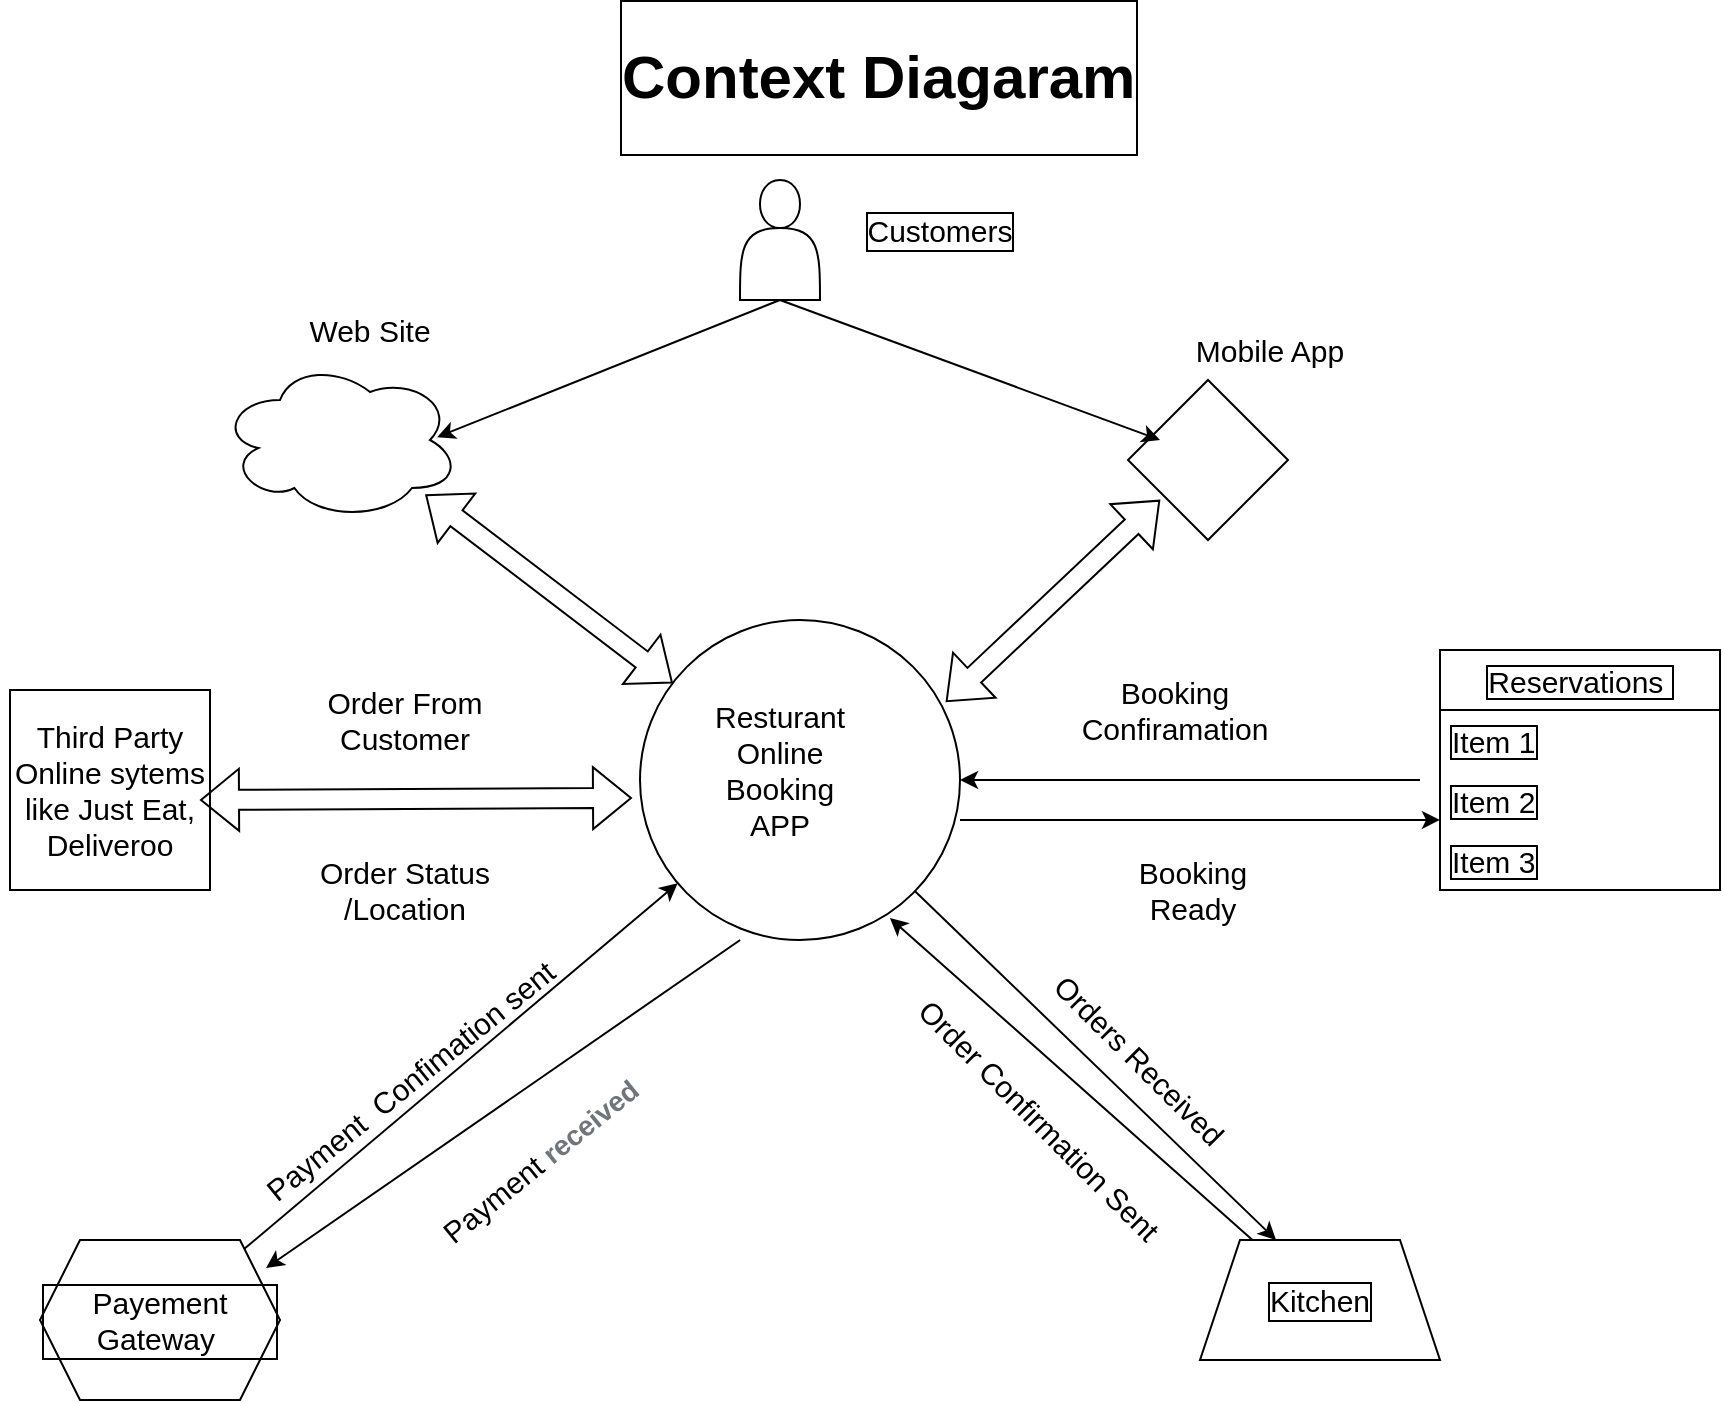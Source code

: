 <mxfile version="20.0.1" type="device" pages="3"><diagram id="YlMjKfBBlhmPN_5ogmIB" name="Context "><mxGraphModel dx="2249" dy="794" grid="1" gridSize="10" guides="1" tooltips="1" connect="1" arrows="1" fold="1" page="1" pageScale="1" pageWidth="827" pageHeight="1169" math="0" shadow="0"><root><mxCell id="0"/><mxCell id="1" parent="0"/><mxCell id="7KXoKMNyO5Kvcr6eiSen-3" value="" style="shape=actor;whiteSpace=wrap;html=1;fontSize=15;" vertex="1" parent="1"><mxGeometry x="180" y="100" width="40" height="60" as="geometry"/></mxCell><mxCell id="7KXoKMNyO5Kvcr6eiSen-5" value="Customers&lt;br&gt;" style="text;html=1;strokeColor=none;fillColor=none;align=center;verticalAlign=middle;whiteSpace=wrap;rounded=0;fontSize=15;labelBorderColor=default;" vertex="1" parent="1"><mxGeometry x="250" y="110" width="60" height="30" as="geometry"/></mxCell><mxCell id="7KXoKMNyO5Kvcr6eiSen-6" value="Text" style="text;html=1;strokeColor=none;fillColor=none;align=center;verticalAlign=middle;whiteSpace=wrap;rounded=0;fontSize=15;" vertex="1" parent="1"><mxGeometry x="440" y="640" width="60" height="30" as="geometry"/></mxCell><mxCell id="7KXoKMNyO5Kvcr6eiSen-7" value="" style="endArrow=classic;html=1;rounded=0;fontSize=15;verticalAlign=bottom;" edge="1" parent="1"><mxGeometry width="50" height="50" relative="1" as="geometry"><mxPoint x="200" y="160" as="sourcePoint"/><mxPoint x="28.571" y="228.571" as="targetPoint"/></mxGeometry></mxCell><mxCell id="7KXoKMNyO5Kvcr6eiSen-10" value="" style="ellipse;whiteSpace=wrap;html=1;aspect=fixed;labelBorderColor=default;fontSize=15;" vertex="1" parent="1"><mxGeometry x="130" y="320" width="160" height="160" as="geometry"/></mxCell><mxCell id="7KXoKMNyO5Kvcr6eiSen-11" value="Resturant Online Booking APP" style="text;html=1;strokeColor=none;fillColor=none;align=center;verticalAlign=middle;whiteSpace=wrap;rounded=0;fontSize=15;" vertex="1" parent="1"><mxGeometry x="170" y="380" width="60" height="30" as="geometry"/></mxCell><mxCell id="7KXoKMNyO5Kvcr6eiSen-12" value="Payment&amp;nbsp;&lt;b style=&quot;color: rgb(112, 117, 122); font-family: arial, sans-serif; font-size: 14px; text-align: left; background-color: rgb(255, 255, 255);&quot;&gt;received&lt;br&gt;&lt;/b&gt;" style="text;html=1;strokeColor=none;fillColor=none;align=center;verticalAlign=middle;whiteSpace=wrap;rounded=0;fontSize=15;rotation=321;" vertex="1" parent="1"><mxGeometry x="-20" y="570" width="200" height="40" as="geometry"/></mxCell><mxCell id="7KXoKMNyO5Kvcr6eiSen-13" value="Text" style="text;html=1;strokeColor=none;fillColor=none;align=center;verticalAlign=middle;whiteSpace=wrap;rounded=0;fontSize=15;" vertex="1" parent="1"><mxGeometry x="-150" y="640" width="60" height="30" as="geometry"/></mxCell><mxCell id="7KXoKMNyO5Kvcr6eiSen-14" value="Web Site" style="text;html=1;strokeColor=none;fillColor=none;align=center;verticalAlign=middle;whiteSpace=wrap;rounded=0;fontSize=15;" vertex="1" parent="1"><mxGeometry x="-50" y="160" width="90" height="30" as="geometry"/></mxCell><mxCell id="7KXoKMNyO5Kvcr6eiSen-16" value="" style="rhombus;whiteSpace=wrap;html=1;labelBorderColor=default;fontSize=15;" vertex="1" parent="1"><mxGeometry x="374" y="200" width="80" height="80" as="geometry"/></mxCell><mxCell id="7KXoKMNyO5Kvcr6eiSen-17" value="Mobile App" style="text;html=1;strokeColor=none;fillColor=none;align=center;verticalAlign=middle;whiteSpace=wrap;rounded=0;fontSize=15;" vertex="1" parent="1"><mxGeometry x="400" y="170" width="90" height="30" as="geometry"/></mxCell><mxCell id="7KXoKMNyO5Kvcr6eiSen-18" value="" style="endArrow=classic;html=1;rounded=0;fontSize=15;verticalAlign=bottom;" edge="1" parent="1"><mxGeometry width="50" height="50" relative="1" as="geometry"><mxPoint x="200" y="160" as="sourcePoint"/><mxPoint x="390" y="230" as="targetPoint"/></mxGeometry></mxCell><mxCell id="7KXoKMNyO5Kvcr6eiSen-20" value="" style="shape=flexArrow;endArrow=classic;startArrow=classic;html=1;rounded=0;fontSize=15;exitX=0.956;exitY=0.256;exitDx=0;exitDy=0;exitPerimeter=0;" edge="1" parent="1" source="7KXoKMNyO5Kvcr6eiSen-10"><mxGeometry width="100" height="100" relative="1" as="geometry"><mxPoint x="290" y="360" as="sourcePoint"/><mxPoint x="390" y="260" as="targetPoint"/></mxGeometry></mxCell><mxCell id="7KXoKMNyO5Kvcr6eiSen-21" value="" style="shape=flexArrow;endArrow=classic;startArrow=classic;html=1;rounded=0;fontSize=15;" edge="1" parent="1" source="7KXoKMNyO5Kvcr6eiSen-10"><mxGeometry width="100" height="100" relative="1" as="geometry"><mxPoint y="390" as="sourcePoint"/><mxPoint x="22.703" y="257.297" as="targetPoint"/></mxGeometry></mxCell><mxCell id="7KXoKMNyO5Kvcr6eiSen-23" value="" style="whiteSpace=wrap;html=1;aspect=fixed;labelBorderColor=default;fontSize=15;" vertex="1" parent="1"><mxGeometry x="-185" y="355" width="100" height="100" as="geometry"/></mxCell><mxCell id="7KXoKMNyO5Kvcr6eiSen-25" value="Third Party Online sytems like Just Eat, Deliveroo" style="text;html=1;strokeColor=none;fillColor=none;align=center;verticalAlign=middle;whiteSpace=wrap;rounded=0;fontSize=15;" vertex="1" parent="1"><mxGeometry x="-190" y="390" width="110" height="30" as="geometry"/></mxCell><mxCell id="7KXoKMNyO5Kvcr6eiSen-28" value="" style="shape=flexArrow;endArrow=classic;startArrow=classic;html=1;rounded=0;fontSize=15;entryX=-0.025;entryY=0.556;entryDx=0;entryDy=0;entryPerimeter=0;" edge="1" parent="1" target="7KXoKMNyO5Kvcr6eiSen-10"><mxGeometry width="100" height="100" relative="1" as="geometry"><mxPoint x="-90" y="410" as="sourcePoint"/><mxPoint x="10" y="310" as="targetPoint"/></mxGeometry></mxCell><mxCell id="7KXoKMNyO5Kvcr6eiSen-29" value="Order From Customer" style="text;html=1;strokeColor=none;fillColor=none;align=center;verticalAlign=middle;whiteSpace=wrap;rounded=0;fontSize=15;" vertex="1" parent="1"><mxGeometry x="-35" y="355" width="95" height="30" as="geometry"/></mxCell><mxCell id="7KXoKMNyO5Kvcr6eiSen-30" value="Order Status /Location" style="text;html=1;strokeColor=none;fillColor=none;align=center;verticalAlign=middle;whiteSpace=wrap;rounded=0;fontSize=15;" vertex="1" parent="1"><mxGeometry x="-35" y="440" width="95" height="30" as="geometry"/></mxCell><mxCell id="7KXoKMNyO5Kvcr6eiSen-32" value="Reservations " style="swimlane;fontStyle=0;childLayout=stackLayout;horizontal=1;startSize=30;horizontalStack=0;resizeParent=1;resizeParentMax=0;resizeLast=0;collapsible=1;marginBottom=0;labelBorderColor=default;fontSize=15;" vertex="1" parent="1"><mxGeometry x="530" y="335" width="140" height="120" as="geometry"/></mxCell><mxCell id="7KXoKMNyO5Kvcr6eiSen-33" value="Item 1" style="text;strokeColor=none;fillColor=none;align=left;verticalAlign=middle;spacingLeft=4;spacingRight=4;overflow=hidden;points=[[0,0.5],[1,0.5]];portConstraint=eastwest;rotatable=0;labelBorderColor=default;fontSize=15;" vertex="1" parent="7KXoKMNyO5Kvcr6eiSen-32"><mxGeometry y="30" width="140" height="30" as="geometry"/></mxCell><mxCell id="7KXoKMNyO5Kvcr6eiSen-34" value="Item 2" style="text;strokeColor=none;fillColor=none;align=left;verticalAlign=middle;spacingLeft=4;spacingRight=4;overflow=hidden;points=[[0,0.5],[1,0.5]];portConstraint=eastwest;rotatable=0;labelBorderColor=default;fontSize=15;" vertex="1" parent="7KXoKMNyO5Kvcr6eiSen-32"><mxGeometry y="60" width="140" height="30" as="geometry"/></mxCell><mxCell id="7KXoKMNyO5Kvcr6eiSen-35" value="Item 3" style="text;strokeColor=none;fillColor=none;align=left;verticalAlign=middle;spacingLeft=4;spacingRight=4;overflow=hidden;points=[[0,0.5],[1,0.5]];portConstraint=eastwest;rotatable=0;labelBorderColor=default;fontSize=15;" vertex="1" parent="7KXoKMNyO5Kvcr6eiSen-32"><mxGeometry y="90" width="140" height="30" as="geometry"/></mxCell><mxCell id="7KXoKMNyO5Kvcr6eiSen-37" value="" style="endArrow=classic;html=1;rounded=0;fontSize=15;verticalAlign=bottom;entryX=0;entryY=0.833;entryDx=0;entryDy=0;entryPerimeter=0;" edge="1" parent="1" target="7KXoKMNyO5Kvcr6eiSen-34"><mxGeometry width="50" height="50" relative="1" as="geometry"><mxPoint x="290" y="420" as="sourcePoint"/><mxPoint x="520" y="510" as="targetPoint"/></mxGeometry></mxCell><mxCell id="7KXoKMNyO5Kvcr6eiSen-38" value="" style="endArrow=classic;html=1;rounded=0;fontSize=15;verticalAlign=bottom;entryX=1;entryY=0.5;entryDx=0;entryDy=0;" edge="1" parent="1" target="7KXoKMNyO5Kvcr6eiSen-10"><mxGeometry width="50" height="50" relative="1" as="geometry"><mxPoint x="520" y="400" as="sourcePoint"/><mxPoint x="540" y="429.99" as="targetPoint"/></mxGeometry></mxCell><mxCell id="7KXoKMNyO5Kvcr6eiSen-39" value="Booking Confiramation" style="text;html=1;strokeColor=none;fillColor=none;align=center;verticalAlign=middle;whiteSpace=wrap;rounded=0;fontSize=15;" vertex="1" parent="1"><mxGeometry x="350" y="350" width="95" height="30" as="geometry"/></mxCell><mxCell id="7KXoKMNyO5Kvcr6eiSen-40" value="Booking Ready" style="text;html=1;strokeColor=none;fillColor=none;align=center;verticalAlign=middle;whiteSpace=wrap;rounded=0;fontSize=15;" vertex="1" parent="1"><mxGeometry x="359" y="440" width="95" height="30" as="geometry"/></mxCell><mxCell id="7KXoKMNyO5Kvcr6eiSen-43" value="Payement Gateway&amp;nbsp;&lt;br&gt;" style="shape=hexagon;perimeter=hexagonPerimeter2;whiteSpace=wrap;html=1;fixedSize=1;labelBorderColor=default;fontSize=15;" vertex="1" parent="1"><mxGeometry x="-170" y="630" width="120" height="80" as="geometry"/></mxCell><mxCell id="7KXoKMNyO5Kvcr6eiSen-44" value="" style="endArrow=classic;html=1;rounded=0;fontSize=15;verticalAlign=bottom;" edge="1" parent="1" source="7KXoKMNyO5Kvcr6eiSen-43" target="7KXoKMNyO5Kvcr6eiSen-10"><mxGeometry width="50" height="50" relative="1" as="geometry"><mxPoint x="-50" y="590.01" as="sourcePoint"/><mxPoint x="190" y="590" as="targetPoint"/></mxGeometry></mxCell><mxCell id="7KXoKMNyO5Kvcr6eiSen-45" value="" style="endArrow=classic;html=1;rounded=0;fontSize=15;verticalAlign=bottom;entryX=0.942;entryY=0.175;entryDx=0;entryDy=0;entryPerimeter=0;exitX=0.313;exitY=1;exitDx=0;exitDy=0;exitPerimeter=0;" edge="1" parent="1" source="7KXoKMNyO5Kvcr6eiSen-10" target="7KXoKMNyO5Kvcr6eiSen-43"><mxGeometry width="50" height="50" relative="1" as="geometry"><mxPoint x="200" y="510" as="sourcePoint"/><mxPoint x="158.857" y="461.59" as="targetPoint"/></mxGeometry></mxCell><mxCell id="7KXoKMNyO5Kvcr6eiSen-46" value="Payment&amp;nbsp; Confimation sent&lt;br&gt;" style="text;html=1;strokeColor=none;fillColor=none;align=center;verticalAlign=middle;whiteSpace=wrap;rounded=0;fontSize=15;rotation=321;" vertex="1" parent="1"><mxGeometry x="-85" y="530" width="200" height="40" as="geometry"/></mxCell><mxCell id="7KXoKMNyO5Kvcr6eiSen-48" value="Kitchen" style="shape=trapezoid;perimeter=trapezoidPerimeter;whiteSpace=wrap;html=1;fixedSize=1;labelBorderColor=default;fontSize=15;" vertex="1" parent="1"><mxGeometry x="410" y="630" width="120" height="60" as="geometry"/></mxCell><mxCell id="7KXoKMNyO5Kvcr6eiSen-49" value="" style="endArrow=classic;html=1;rounded=0;fontSize=15;verticalAlign=bottom;entryX=0.317;entryY=0;entryDx=0;entryDy=0;entryPerimeter=0;" edge="1" parent="1" source="7KXoKMNyO5Kvcr6eiSen-10" target="7KXoKMNyO5Kvcr6eiSen-48"><mxGeometry width="50" height="50" relative="1" as="geometry"><mxPoint x="477.04" y="540" as="sourcePoint"/><mxPoint x="240.0" y="704" as="targetPoint"/></mxGeometry></mxCell><mxCell id="7KXoKMNyO5Kvcr6eiSen-50" value="" style="endArrow=classic;html=1;rounded=0;fontSize=15;verticalAlign=bottom;entryX=0.781;entryY=0.931;entryDx=0;entryDy=0;entryPerimeter=0;" edge="1" parent="1" source="7KXoKMNyO5Kvcr6eiSen-48" target="7KXoKMNyO5Kvcr6eiSen-10"><mxGeometry width="50" height="50" relative="1" as="geometry"><mxPoint x="230" y="740" as="sourcePoint"/><mxPoint x="458.04" y="640" as="targetPoint"/></mxGeometry></mxCell><mxCell id="7KXoKMNyO5Kvcr6eiSen-51" value="Order Confirmation Sent" style="text;html=1;strokeColor=none;fillColor=none;align=center;verticalAlign=middle;whiteSpace=wrap;rounded=0;fontSize=15;rotation=45;" vertex="1" parent="1"><mxGeometry x="230" y="550" width="200" height="40" as="geometry"/></mxCell><mxCell id="7KXoKMNyO5Kvcr6eiSen-52" value="Orders Received" style="text;html=1;strokeColor=none;fillColor=none;align=center;verticalAlign=middle;whiteSpace=wrap;rounded=0;fontSize=15;rotation=45;" vertex="1" parent="1"><mxGeometry x="280" y="520" width="200" height="40" as="geometry"/></mxCell><mxCell id="oboOJfjYXrN1pr8ad-Pk-1" value="" style="ellipse;shape=cloud;whiteSpace=wrap;html=1;labelBorderColor=default;fontSize=15;" vertex="1" parent="1"><mxGeometry x="-80" y="190" width="120" height="80" as="geometry"/></mxCell><mxCell id="NGADF7rZV7nNFnTbVxNh-2" value="&lt;h1&gt;Context Diagaram&lt;/h1&gt;" style="text;html=1;strokeColor=none;fillColor=none;spacing=5;spacingTop=-20;whiteSpace=wrap;overflow=hidden;rounded=0;labelBorderColor=default;fontSize=15;" vertex="1" parent="1"><mxGeometry x="115" y="20" width="275" height="120" as="geometry"/></mxCell></root></mxGraphModel></diagram><diagram name="Container" id="PLFBpxdCznL-NS-eqZoc"><mxGraphModel dx="1422" dy="794" grid="1" gridSize="10" guides="1" tooltips="1" connect="1" arrows="1" fold="1" page="1" pageScale="1" pageWidth="827" pageHeight="1169" math="0" shadow="0"><root><mxCell id="sSu7y8UJU5bE0LQqEQhe-0"/><mxCell id="sSu7y8UJU5bE0LQqEQhe-1" parent="sSu7y8UJU5bE0LQqEQhe-0"/><mxCell id="U3oxomAKzys1KvAFtd7U-0" value="Actor" style="shape=umlActor;verticalLabelPosition=bottom;verticalAlign=top;html=1;outlineConnect=0;labelBorderColor=default;fontSize=15;" vertex="1" parent="sSu7y8UJU5bE0LQqEQhe-1"><mxGeometry x="340" y="110" width="30" height="60" as="geometry"/></mxCell><mxCell id="_EkW7CsRwHS82VgnAcSv-0" value="" style="endArrow=none;dashed=1;html=1;rounded=0;fontSize=15;" edge="1" parent="sSu7y8UJU5bE0LQqEQhe-1"><mxGeometry width="50" height="50" relative="1" as="geometry"><mxPoint x="40" y="800" as="sourcePoint"/><mxPoint x="40" y="280" as="targetPoint"/></mxGeometry></mxCell><mxCell id="_EkW7CsRwHS82VgnAcSv-1" value="" style="endArrow=none;dashed=1;html=1;rounded=0;fontSize=15;" edge="1" parent="sSu7y8UJU5bE0LQqEQhe-1"><mxGeometry width="50" height="50" relative="1" as="geometry"><mxPoint x="560" y="800" as="sourcePoint"/><mxPoint x="560" y="280" as="targetPoint"/></mxGeometry></mxCell><mxCell id="_EkW7CsRwHS82VgnAcSv-2" value="" style="endArrow=none;dashed=1;html=1;rounded=0;fontSize=15;" edge="1" parent="sSu7y8UJU5bE0LQqEQhe-1"><mxGeometry width="50" height="50" relative="1" as="geometry"><mxPoint x="560" y="280" as="sourcePoint"/><mxPoint x="40" y="280" as="targetPoint"/></mxGeometry></mxCell><mxCell id="_EkW7CsRwHS82VgnAcSv-3" value="" style="endArrow=none;dashed=1;html=1;rounded=0;fontSize=15;" edge="1" parent="sSu7y8UJU5bE0LQqEQhe-1"><mxGeometry width="50" height="50" relative="1" as="geometry"><mxPoint x="560" y="800" as="sourcePoint"/><mxPoint x="40" y="800" as="targetPoint"/></mxGeometry></mxCell><mxCell id="_EkW7CsRwHS82VgnAcSv-4" value="Web App&lt;br style=&quot;font-size: 10px;&quot;&gt;&lt;font size=&quot;1&quot;&gt;Container: JS, Angular&lt;/font&gt;" style="rounded=1;whiteSpace=wrap;html=1;labelBorderColor=default;fontSize=15;fillColor=#dae8fc;strokeColor=#6c8ebf;" vertex="1" parent="sSu7y8UJU5bE0LQqEQhe-1"><mxGeometry x="230" y="330" width="120" height="60" as="geometry"/></mxCell><mxCell id="_EkW7CsRwHS82VgnAcSv-5" value="" style="rounded=1;whiteSpace=wrap;html=1;labelBorderColor=default;fontSize=15;fillColor=#dae8fc;strokeColor=#6c8ebf;" vertex="1" parent="sSu7y8UJU5bE0LQqEQhe-1"><mxGeometry x="400" y="330" width="120" height="60" as="geometry"/></mxCell><mxCell id="_EkW7CsRwHS82VgnAcSv-6" value="&lt;b&gt;Mobile App&lt;/b&gt;&lt;br&gt;&lt;b&gt;Container :xamarin&lt;/b&gt;" style="text;html=1;strokeColor=none;fillColor=none;align=center;verticalAlign=middle;whiteSpace=wrap;rounded=0;labelBorderColor=default;fontSize=10;" vertex="1" parent="sSu7y8UJU5bE0LQqEQhe-1"><mxGeometry x="400" y="345" width="110" height="30" as="geometry"/></mxCell><mxCell id="_EkW7CsRwHS82VgnAcSv-7" value="&lt;b&gt;Web Application&lt;/b&gt;&lt;br&gt;&lt;span style=&quot;background-color: rgb(153, 255, 153);&quot;&gt;Container : Python,&lt;/span&gt;" style="whiteSpace=wrap;html=1;aspect=fixed;labelBorderColor=default;fontSize=10;" vertex="1" parent="sSu7y8UJU5bE0LQqEQhe-1"><mxGeometry x="50" y="330" width="120" height="120" as="geometry"/></mxCell><mxCell id="IKryO4dUm6rF6CxSlFcG-0" value="" style="endArrow=classic;html=1;rounded=0;fontSize=15;verticalAlign=bottom;entryX=0;entryY=0.417;entryDx=0;entryDy=0;entryPerimeter=0;" edge="1" parent="sSu7y8UJU5bE0LQqEQhe-1" target="_EkW7CsRwHS82VgnAcSv-4"><mxGeometry width="50" height="50" relative="1" as="geometry"><mxPoint x="170" y="355" as="sourcePoint"/><mxPoint x="360" y="425" as="targetPoint"/></mxGeometry></mxCell><mxCell id="IKryO4dUm6rF6CxSlFcG-1" value="&lt;b&gt;API APPLICATION&lt;/b&gt;&lt;br&gt;Provides&amp;nbsp;" style="whiteSpace=wrap;html=1;aspect=fixed;labelBackgroundColor=none;labelBorderColor=none;fontSize=10;fillColor=#fff2cc;strokeColor=#d6b656;" vertex="1" parent="sSu7y8UJU5bE0LQqEQhe-1"><mxGeometry x="397" y="550" width="116" height="116" as="geometry"/></mxCell><mxCell id="IKryO4dUm6rF6CxSlFcG-2" value="&lt;b&gt;&lt;font style=&quot;font-size: 14px;&quot;&gt;Database&amp;nbsp;&amp;nbsp;&lt;/font&gt;&lt;/b&gt;&lt;br&gt;Store order information, customer data." style="shape=datastore;whiteSpace=wrap;html=1;labelBackgroundColor=none;labelBorderColor=none;fontSize=10;fillColor=#e1d5e7;strokeColor=#9673a6;" vertex="1" parent="sSu7y8UJU5bE0LQqEQhe-1"><mxGeometry x="50" y="560" width="220" height="120" as="geometry"/></mxCell><mxCell id="kJN6HS-4F_He_pKO4MQI-0" value="" style="endArrow=classic;html=1;rounded=0;fontSize=15;verticalAlign=bottom;" edge="1" parent="sSu7y8UJU5bE0LQqEQhe-1"><mxGeometry width="50" height="50" relative="1" as="geometry"><mxPoint x="360" y="200" as="sourcePoint"/><mxPoint x="269.998" y="332.806" as="targetPoint"/></mxGeometry></mxCell><mxCell id="kJN6HS-4F_He_pKO4MQI-1" value="" style="endArrow=classic;html=1;rounded=0;fontSize=15;verticalAlign=bottom;entryX=0.408;entryY=-0.05;entryDx=0;entryDy=0;entryPerimeter=0;" edge="1" parent="sSu7y8UJU5bE0LQqEQhe-1" target="_EkW7CsRwHS82VgnAcSv-5"><mxGeometry width="50" height="50" relative="1" as="geometry"><mxPoint x="360" y="200" as="sourcePoint"/><mxPoint x="279.998" y="342.806" as="targetPoint"/></mxGeometry></mxCell><mxCell id="kJN6HS-4F_He_pKO4MQI-2" value="" style="endArrow=classic;html=1;rounded=0;fontSize=15;verticalAlign=bottom;" edge="1" parent="sSu7y8UJU5bE0LQqEQhe-1"><mxGeometry width="50" height="50" relative="1" as="geometry"><mxPoint x="330" y="400" as="sourcePoint"/><mxPoint x="410" y="550" as="targetPoint"/></mxGeometry></mxCell><mxCell id="kJN6HS-4F_He_pKO4MQI-3" value="" style="endArrow=classic;html=1;rounded=0;fontSize=15;verticalAlign=bottom;exitX=0.45;exitY=1.033;exitDx=0;exitDy=0;exitPerimeter=0;" edge="1" parent="sSu7y8UJU5bE0LQqEQhe-1" source="_EkW7CsRwHS82VgnAcSv-5"><mxGeometry width="50" height="50" relative="1" as="geometry"><mxPoint x="300" y="400" as="sourcePoint"/><mxPoint x="430" y="540" as="targetPoint"/></mxGeometry></mxCell><mxCell id="kJN6HS-4F_He_pKO4MQI-4" value="Makes Calls to API" style="text;html=1;align=center;verticalAlign=middle;resizable=0;points=[];autosize=1;strokeColor=none;fillColor=none;fontSize=14;" vertex="1" parent="sSu7y8UJU5bE0LQqEQhe-1"><mxGeometry x="245" y="450" width="130" height="20" as="geometry"/></mxCell><mxCell id="kJN6HS-4F_He_pKO4MQI-5" value="Makes Calls to API" style="text;html=1;align=center;verticalAlign=middle;resizable=0;points=[];autosize=1;strokeColor=none;fillColor=none;fontSize=14;" vertex="1" parent="sSu7y8UJU5bE0LQqEQhe-1"><mxGeometry x="380" y="450" width="130" height="20" as="geometry"/></mxCell><mxCell id="kJN6HS-4F_He_pKO4MQI-7" value="" style="endArrow=classic;html=1;rounded=0;fontSize=15;verticalAlign=bottom;entryX=1.009;entryY=0.392;entryDx=0;entryDy=0;entryPerimeter=0;exitX=0;exitY=0.5;exitDx=0;exitDy=0;" edge="1" parent="sSu7y8UJU5bE0LQqEQhe-1" source="IKryO4dUm6rF6CxSlFcG-1" target="IKryO4dUm6rF6CxSlFcG-2"><mxGeometry width="50" height="50" relative="1" as="geometry"><mxPoint x="330" y="600" as="sourcePoint"/><mxPoint x="320" y="690" as="targetPoint"/></mxGeometry></mxCell><mxCell id="kJN6HS-4F_He_pKO4MQI-8" value="Reads From and to&amp;nbsp;&lt;br&gt;Database" style="text;html=1;align=center;verticalAlign=middle;resizable=0;points=[];autosize=1;strokeColor=none;fillColor=none;fontSize=14;" vertex="1" parent="sSu7y8UJU5bE0LQqEQhe-1"><mxGeometry x="265" y="575" width="140" height="40" as="geometry"/></mxCell><mxCell id="PIhDuo62h5EQO6ArYP7x-0" value="&lt;h1&gt;Container Diagaram&lt;/h1&gt;" style="text;html=1;strokeColor=none;fillColor=none;spacing=5;spacingTop=-20;whiteSpace=wrap;overflow=hidden;rounded=0;labelBorderColor=default;fontSize=15;" vertex="1" parent="sSu7y8UJU5bE0LQqEQhe-1"><mxGeometry x="245" y="30" width="355" height="120" as="geometry"/></mxCell></root></mxGraphModel></diagram><diagram name="Component" id="puZhyCZgmxZfq81Ekoik"><mxGraphModel dx="1896" dy="1059" grid="1" gridSize="10" guides="1" tooltips="1" connect="1" arrows="1" fold="1" page="1" pageScale="1" pageWidth="2339" pageHeight="3300" math="0" shadow="0"><root><mxCell id="M1bSSvsTpvFu2LJH8-MC-0"/><mxCell id="M1bSSvsTpvFu2LJH8-MC-1" parent="M1bSSvsTpvFu2LJH8-MC-0"/><mxCell id="qwZ7JHBfDz7bEpDR1eZ--31" value="&lt;p class=&quot;MsoNormal&quot;&gt;Restaurant Web&lt;/p&gt;&lt;p class=&quot;MsoNormal&quot;&gt;App&lt;/p&gt;" style="shape=ext;double=1;rounded=1;whiteSpace=wrap;html=1;labelBackgroundColor=none;labelBorderColor=none;fontSize=14;fillColor=#dae8fc;strokeColor=#6c8ebf;" vertex="1" parent="M1bSSvsTpvFu2LJH8-MC-1"><mxGeometry x="350" y="130" width="120" height="80" as="geometry"/></mxCell><mxCell id="qwZ7JHBfDz7bEpDR1eZ--32" value="&lt;p class=&quot;MsoNormal&quot;&gt;Mobile App&lt;/p&gt;" style="shape=ext;double=1;rounded=1;whiteSpace=wrap;html=1;labelBackgroundColor=none;labelBorderColor=none;fontSize=14;fillColor=#dae8fc;strokeColor=#6c8ebf;" vertex="1" parent="M1bSSvsTpvFu2LJH8-MC-1"><mxGeometry x="690" y="130" width="120" height="80" as="geometry"/></mxCell><mxCell id="qwZ7JHBfDz7bEpDR1eZ--33" value="&lt;p class=&quot;MsoNormal&quot;&gt;Third Party :&lt;/p&gt;&lt;p class=&quot;MsoNormal&quot;&gt;JustEat&lt;/p&gt;&lt;p class=&quot;MsoNormal&quot;&gt;Deliveroo&lt;/p&gt;" style="shape=ext;double=1;rounded=1;whiteSpace=wrap;html=1;labelBackgroundColor=none;labelBorderColor=none;fontSize=14;fillColor=#dae8fc;strokeColor=#6c8ebf;" vertex="1" parent="M1bSSvsTpvFu2LJH8-MC-1"><mxGeometry x="1120" y="120" width="120" height="80" as="geometry"/></mxCell><mxCell id="qwZ7JHBfDz7bEpDR1eZ--34" value="Restaurant Booking System" style="ellipse;shape=doubleEllipse;whiteSpace=wrap;html=1;aspect=fixed;labelBackgroundColor=none;labelBorderColor=none;fontSize=14;fillColor=#fff2cc;strokeColor=#d6b656;" vertex="1" parent="M1bSSvsTpvFu2LJH8-MC-1"><mxGeometry x="690" y="510" width="260" height="260" as="geometry"/></mxCell><mxCell id="qwZ7JHBfDz7bEpDR1eZ--35" value="Signin Controller&lt;br&gt;Allows users to signin" style="rounded=0;whiteSpace=wrap;html=1;labelBackgroundColor=none;labelBorderColor=none;fontSize=14;fillColor=#f5f5f5;fontColor=#333333;strokeColor=#666666;" vertex="1" parent="M1bSSvsTpvFu2LJH8-MC-1"><mxGeometry x="410" y="350" width="120" height="60" as="geometry"/></mxCell><mxCell id="qwZ7JHBfDz7bEpDR1eZ--36" value="Reset Password&amp;nbsp; Controller&lt;br&gt;Allows users to reset password" style="rounded=0;whiteSpace=wrap;html=1;labelBackgroundColor=none;labelBorderColor=none;fontSize=14;fillColor=#f5f5f5;fontColor=#333333;strokeColor=#666666;" vertex="1" parent="M1bSSvsTpvFu2LJH8-MC-1"><mxGeometry x="690" y="340" width="170" height="60" as="geometry"/></mxCell><mxCell id="4jlFS68zs8DGqNJq8ANA-0" value="&lt;b&gt;&lt;font style=&quot;font-size: 14px;&quot;&gt;Database&amp;nbsp;&amp;nbsp;&lt;/font&gt;&lt;/b&gt;&lt;br&gt;Store order information, customer data. etc" style="shape=datastore;whiteSpace=wrap;html=1;labelBackgroundColor=none;labelBorderColor=none;fontSize=10;fillColor=#e1d5e7;strokeColor=#9673a6;" vertex="1" parent="M1bSSvsTpvFu2LJH8-MC-1"><mxGeometry x="330" y="830" width="220" height="120" as="geometry"/></mxCell><mxCell id="4jlFS68zs8DGqNJq8ANA-1" value="Payment System" style="shape=loopLimit;whiteSpace=wrap;html=1;labelBackgroundColor=none;labelBorderColor=none;fontSize=14;fillColor=#d5e8d4;strokeColor=#82b366;" vertex="1" parent="M1bSSvsTpvFu2LJH8-MC-1"><mxGeometry x="1020" y="860" width="100" height="80" as="geometry"/></mxCell><mxCell id="dPwcREc9La5faMwuReja-1" value="" style="endArrow=classic;html=1;rounded=0;fontSize=14;exitX=0.883;exitY=1.067;exitDx=0;exitDy=0;exitPerimeter=0;" edge="1" parent="M1bSSvsTpvFu2LJH8-MC-1" source="qwZ7JHBfDz7bEpDR1eZ--35" target="qwZ7JHBfDz7bEpDR1eZ--34"><mxGeometry width="50" height="50" relative="1" as="geometry"><mxPoint x="710" y="560" as="sourcePoint"/><mxPoint x="760" y="510" as="targetPoint"/></mxGeometry></mxCell><mxCell id="dPwcREc9La5faMwuReja-2" value="" style="endArrow=classic;html=1;rounded=0;fontSize=14;exitX=0.25;exitY=1;exitDx=0;exitDy=0;" edge="1" parent="M1bSSvsTpvFu2LJH8-MC-1" source="qwZ7JHBfDz7bEpDR1eZ--36" target="qwZ7JHBfDz7bEpDR1eZ--34"><mxGeometry width="50" height="50" relative="1" as="geometry"><mxPoint x="525.96" y="424.02" as="sourcePoint"/><mxPoint x="725.507" y="572.662" as="targetPoint"/></mxGeometry></mxCell><mxCell id="dPwcREc9La5faMwuReja-3" value="" style="endArrow=classic;html=1;rounded=0;fontSize=14;exitX=0.25;exitY=1;exitDx=0;exitDy=0;" edge="1" parent="M1bSSvsTpvFu2LJH8-MC-1" target="qwZ7JHBfDz7bEpDR1eZ--34"><mxGeometry width="50" height="50" relative="1" as="geometry"><mxPoint x="1190" y="200" as="sourcePoint"/><mxPoint x="1233.196" y="317.782" as="targetPoint"/></mxGeometry></mxCell><mxCell id="dPwcREc9La5faMwuReja-9" value="" style="endArrow=classic;html=1;rounded=0;fontSize=14;exitX=0.25;exitY=1;exitDx=0;exitDy=0;" edge="1" parent="M1bSSvsTpvFu2LJH8-MC-1"><mxGeometry width="50" height="50" relative="1" as="geometry"><mxPoint x="418.4" y="210" as="sourcePoint"/><mxPoint x="470" y="340" as="targetPoint"/></mxGeometry></mxCell><mxCell id="dPwcREc9La5faMwuReja-10" value="" style="endArrow=classic;html=1;rounded=0;fontSize=14;exitX=0.608;exitY=1.025;exitDx=0;exitDy=0;exitPerimeter=0;" edge="1" parent="M1bSSvsTpvFu2LJH8-MC-1" source="qwZ7JHBfDz7bEpDR1eZ--31"><mxGeometry width="50" height="50" relative="1" as="geometry"><mxPoint x="428.4" y="220" as="sourcePoint"/><mxPoint x="730" y="330" as="targetPoint"/></mxGeometry></mxCell><mxCell id="dPwcREc9La5faMwuReja-11" value="" style="endArrow=classic;html=1;rounded=0;fontSize=14;exitX=0.417;exitY=1.013;exitDx=0;exitDy=0;exitPerimeter=0;" edge="1" parent="M1bSSvsTpvFu2LJH8-MC-1" source="qwZ7JHBfDz7bEpDR1eZ--32"><mxGeometry width="50" height="50" relative="1" as="geometry"><mxPoint x="432.96" y="222" as="sourcePoint"/><mxPoint x="480" y="340" as="targetPoint"/></mxGeometry></mxCell><mxCell id="dPwcREc9La5faMwuReja-12" value="" style="endArrow=classic;html=1;rounded=0;fontSize=14;exitX=0.5;exitY=1;exitDx=0;exitDy=0;entryX=0.412;entryY=0;entryDx=0;entryDy=0;entryPerimeter=0;" edge="1" parent="M1bSSvsTpvFu2LJH8-MC-1" source="qwZ7JHBfDz7bEpDR1eZ--32" target="qwZ7JHBfDz7bEpDR1eZ--36"><mxGeometry width="50" height="50" relative="1" as="geometry"><mxPoint x="750.04" y="221.04" as="sourcePoint"/><mxPoint x="490" y="350" as="targetPoint"/></mxGeometry></mxCell><mxCell id="dPwcREc9La5faMwuReja-13" value="" style="endArrow=classic;html=1;rounded=0;fontSize=14;exitX=0.081;exitY=0.781;exitDx=0;exitDy=0;exitPerimeter=0;" edge="1" parent="M1bSSvsTpvFu2LJH8-MC-1" source="qwZ7JHBfDz7bEpDR1eZ--34"><mxGeometry width="50" height="50" relative="1" as="geometry"><mxPoint x="836.33" y="570" as="sourcePoint"/><mxPoint x="549.998" y="910.503" as="targetPoint"/></mxGeometry></mxCell><mxCell id="dPwcREc9La5faMwuReja-14" value="" style="endArrow=classic;html=1;rounded=0;fontSize=14;entryX=0;entryY=0.25;entryDx=0;entryDy=0;" edge="1" parent="M1bSSvsTpvFu2LJH8-MC-1" source="qwZ7JHBfDz7bEpDR1eZ--34" target="4jlFS68zs8DGqNJq8ANA-1"><mxGeometry width="50" height="50" relative="1" as="geometry"><mxPoint x="721.06" y="723.06" as="sourcePoint"/><mxPoint x="559.998" y="920.503" as="targetPoint"/></mxGeometry></mxCell><mxCell id="dPwcREc9La5faMwuReja-15" value="" style="endArrow=none;dashed=1;html=1;rounded=0;fontSize=14;" edge="1" parent="M1bSSvsTpvFu2LJH8-MC-1"><mxGeometry width="50" height="50" relative="1" as="geometry"><mxPoint x="200" y="800" as="sourcePoint"/><mxPoint x="200" y="280" as="targetPoint"/><Array as="points"/></mxGeometry></mxCell><mxCell id="dPwcREc9La5faMwuReja-17" value="" style="endArrow=none;dashed=1;html=1;rounded=0;fontSize=14;" edge="1" parent="M1bSSvsTpvFu2LJH8-MC-1"><mxGeometry width="50" height="50" relative="1" as="geometry"><mxPoint x="1160" y="800" as="sourcePoint"/><mxPoint x="1160" y="280" as="targetPoint"/><Array as="points"/></mxGeometry></mxCell><mxCell id="dPwcREc9La5faMwuReja-18" value="" style="endArrow=none;dashed=1;html=1;rounded=0;fontSize=14;" edge="1" parent="M1bSSvsTpvFu2LJH8-MC-1"><mxGeometry width="50" height="50" relative="1" as="geometry"><mxPoint x="1160" y="280" as="sourcePoint"/><mxPoint x="200" y="280" as="targetPoint"/><Array as="points"/></mxGeometry></mxCell><mxCell id="dPwcREc9La5faMwuReja-19" value="" style="endArrow=none;dashed=1;html=1;rounded=0;fontSize=14;" edge="1" parent="M1bSSvsTpvFu2LJH8-MC-1"><mxGeometry width="50" height="50" relative="1" as="geometry"><mxPoint x="1160" y="800" as="sourcePoint"/><mxPoint x="200" y="800" as="targetPoint"/><Array as="points"/></mxGeometry></mxCell><mxCell id="GHWZxNhn0Pbzqrr71Pqo-0" value="&lt;h1&gt;Component Diagram&lt;/h1&gt;" style="text;html=1;strokeColor=none;fillColor=none;spacing=5;spacingTop=-20;whiteSpace=wrap;overflow=hidden;rounded=0;labelBorderColor=default;fontSize=15;" vertex="1" parent="M1bSSvsTpvFu2LJH8-MC-1"><mxGeometry x="530" y="30" width="355" height="120" as="geometry"/></mxCell></root></mxGraphModel></diagram></mxfile>